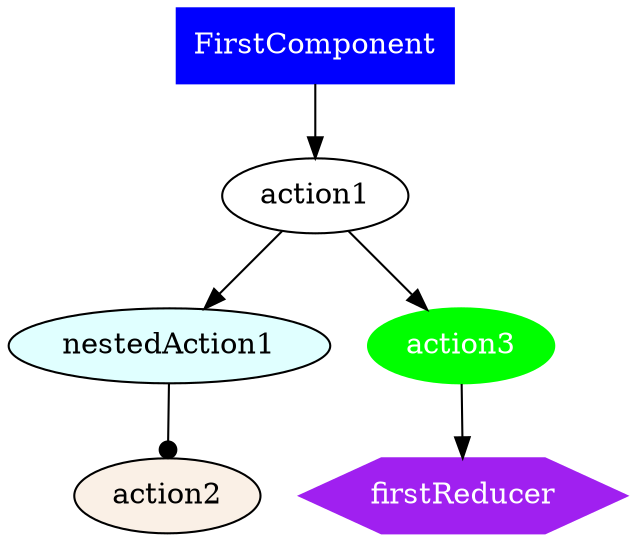 digraph {
FirstComponent [shape="box", color=blue, fillcolor=blue, fontcolor=white, style=filled]
          FirstComponent -> action1
nestedAction1 [color=black, fillcolor=lightcyan, fontcolor=black, style=filled]
action1 -> nestedAction1
action3 [color=green, fillcolor=green, fontcolor=white, style=filled]
action1 -> action3
action2 [fillcolor=linen, style=filled]
nestedAction1 -> action2 [arrowhead=dot]
firstReducer [shape="hexagon", color=purple, fillcolor=purple, fontcolor=white, style=filled]
          action3 -> firstReducer
}
